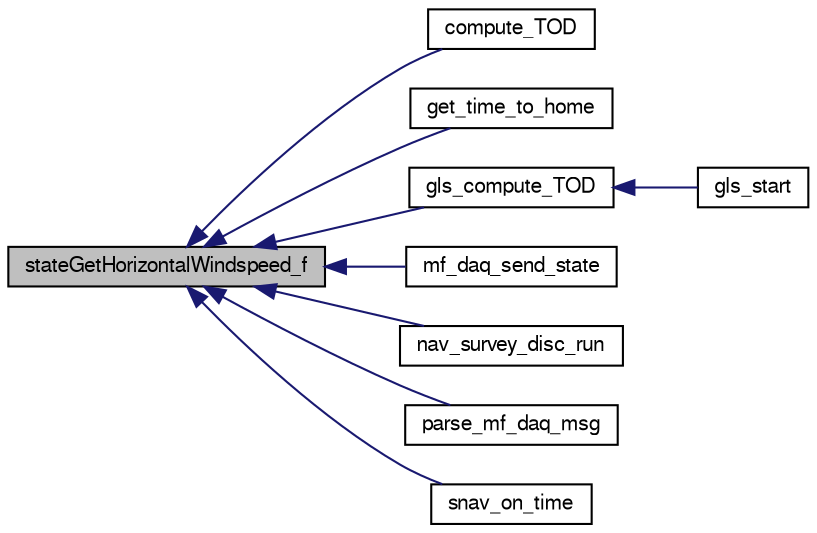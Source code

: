 digraph "stateGetHorizontalWindspeed_f"
{
  edge [fontname="FreeSans",fontsize="10",labelfontname="FreeSans",labelfontsize="10"];
  node [fontname="FreeSans",fontsize="10",shape=record];
  rankdir="LR";
  Node1 [label="stateGetHorizontalWindspeed_f",height=0.2,width=0.4,color="black", fillcolor="grey75", style="filled", fontcolor="black"];
  Node1 -> Node2 [dir="back",color="midnightblue",fontsize="10",style="solid",fontname="FreeSans"];
  Node2 [label="compute_TOD",height=0.2,width=0.4,color="black", fillcolor="white", style="filled",URL="$nav_8c.html#a927ceed52d703d7cc5853802afcac6d8"];
  Node1 -> Node3 [dir="back",color="midnightblue",fontsize="10",style="solid",fontname="FreeSans"];
  Node3 [label="get_time_to_home",height=0.2,width=0.4,color="black", fillcolor="white", style="filled",URL="$common__nav_8h.html#a0bb529b33392eba09b44a6b34be03cc0",tooltip="Compute time to home use wind and airspeed when available. "];
  Node1 -> Node4 [dir="back",color="midnightblue",fontsize="10",style="solid",fontname="FreeSans"];
  Node4 [label="gls_compute_TOD",height=0.2,width=0.4,color="black", fillcolor="white", style="filled",URL="$nav__gls_8c.html#aa9d8ae453ef5e4283bd095b6661fb761"];
  Node4 -> Node5 [dir="back",color="midnightblue",fontsize="10",style="solid",fontname="FreeSans"];
  Node5 [label="gls_start",height=0.2,width=0.4,color="black", fillcolor="white", style="filled",URL="$nav__gls_8h.html#ae25a3367a042e88245ac09144b5a1364"];
  Node1 -> Node6 [dir="back",color="midnightblue",fontsize="10",style="solid",fontname="FreeSans"];
  Node6 [label="mf_daq_send_state",height=0.2,width=0.4,color="black", fillcolor="white", style="filled",URL="$meteo__france__DAQ_8h.html#a428cd9287f9e24f69dd92d696e0a053a"];
  Node1 -> Node7 [dir="back",color="midnightblue",fontsize="10",style="solid",fontname="FreeSans"];
  Node7 [label="nav_survey_disc_run",height=0.2,width=0.4,color="black", fillcolor="white", style="filled",URL="$nav__survey__disc_8h.html#aadffb0f341b83f87092e0a152b4fdc11"];
  Node1 -> Node8 [dir="back",color="midnightblue",fontsize="10",style="solid",fontname="FreeSans"];
  Node8 [label="parse_mf_daq_msg",height=0.2,width=0.4,color="black", fillcolor="white", style="filled",URL="$meteo__france__DAQ_8h.html#a5eac3ac3a7ca67f41b81350f2d0f7f0d"];
  Node1 -> Node9 [dir="back",color="midnightblue",fontsize="10",style="solid",fontname="FreeSans"];
  Node9 [label="snav_on_time",height=0.2,width=0.4,color="black", fillcolor="white", style="filled",URL="$nav__smooth_8h.html#af103eb1650ace17bfec03c79b10d036c"];
}
